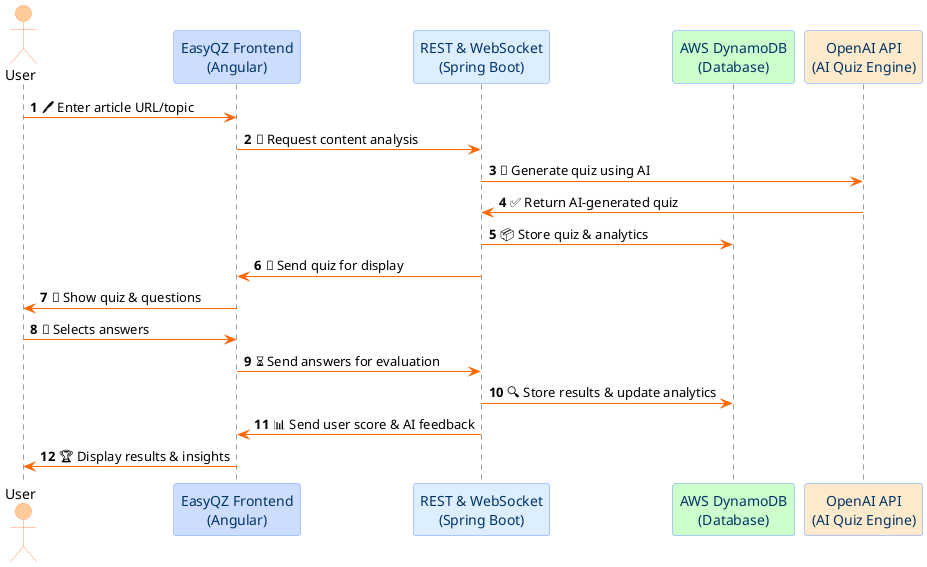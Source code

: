 @startuml
autonumber

skinparam sequence {
    ActorBackgroundColor #ffcc99
    ActorBorderColor #ff9966
    ParticipantBackgroundColor #ccddff
    ParticipantBorderColor #6699ff
    ParticipantFontColor #003366
    ArrowColor #ff6600
    LifeLineBorderColor #333333
    LifeLineBackgroundColor #eeeeee
}

actor User #ffcc99
participant "EasyQZ Frontend\n(Angular)" as Frontend #ccddff
participant "REST & WebSocket\n(Spring Boot)" as Backend #ddeeff
participant "AWS DynamoDB\n(Database)" as Database #ccffcc
participant "OpenAI API\n(AI Quiz Engine)" as OpenAI #ffebcc

User -> Frontend: 🖊 Enter article URL/topic
Frontend -> Backend: 🔄 Request content analysis
Backend -> OpenAI: 🤖 Generate quiz using AI
OpenAI -> Backend: ✅ Return AI-generated quiz
Backend -> Database: 📦 Store quiz & analytics
Backend -> Frontend: 📩 Send quiz for display
Frontend -> User: 📝 Show quiz & questions

User -> Frontend: 🎯 Selects answers
Frontend -> Backend: ⏳ Send answers for evaluation
Backend -> Database: 🔍 Store results & update analytics
Backend -> Frontend: 📊 Send user score & AI feedback
Frontend -> User: 🏆 Display results & insights

@enduml
